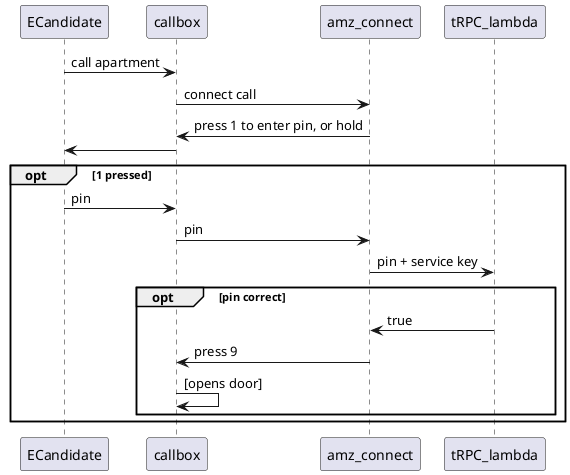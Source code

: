 @startuml
Participant ECandidate
ECandidate -> callbox : call apartment
callbox -> amz_connect : connect call
amz_connect -> callbox : press 1 to enter pin, or hold
callbox -> ECandidate
opt 1 pressed
ECandidate -> callbox : pin
callbox -> amz_connect : pin

amz_connect -> tRPC_lambda : pin + service key
opt pin correct
tRPC_lambda -> amz_connect: true
amz_connect -> callbox: press 9
callbox -> callbox : [opens door]
end
end
@enduml
